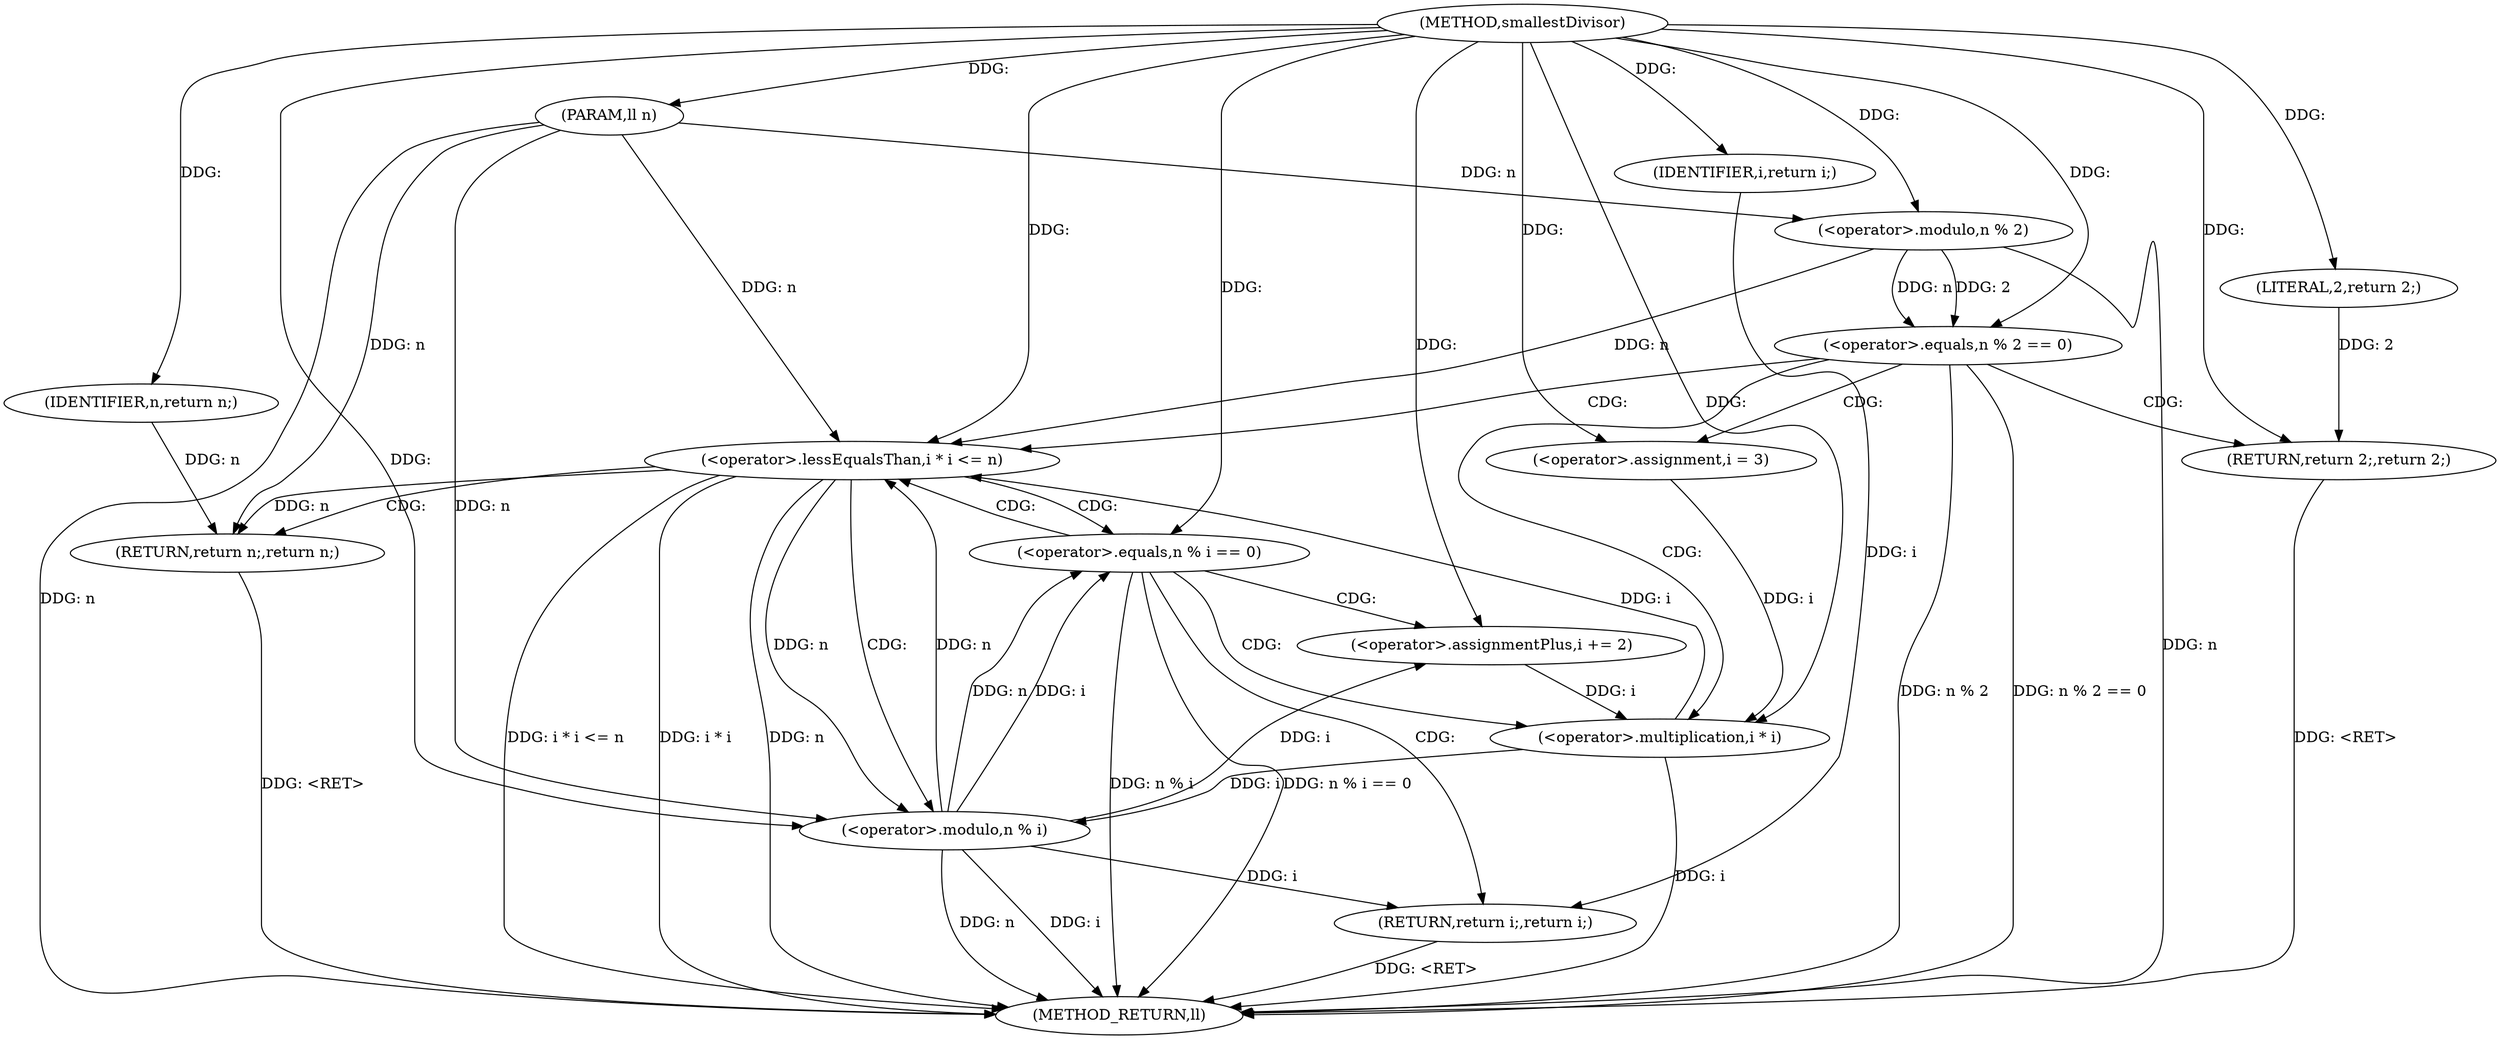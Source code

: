 digraph "smallestDivisor" {  
"1000263" [label = "(METHOD,smallestDivisor)" ]
"1000298" [label = "(METHOD_RETURN,ll)" ]
"1000264" [label = "(PARAM,ll n)" ]
"1000296" [label = "(RETURN,return n;,return n;)" ]
"1000267" [label = "(<operator>.equals,n % 2 == 0)" ]
"1000272" [label = "(RETURN,return 2;,return 2;)" ]
"1000276" [label = "(<operator>.assignment,i = 3)" ]
"1000279" [label = "(<operator>.lessEqualsThan,i * i <= n)" ]
"1000284" [label = "(<operator>.assignmentPlus,i += 2)" ]
"1000297" [label = "(IDENTIFIER,n,return n;)" ]
"1000273" [label = "(LITERAL,2,return 2;)" ]
"1000268" [label = "(<operator>.modulo,n % 2)" ]
"1000280" [label = "(<operator>.multiplication,i * i)" ]
"1000289" [label = "(<operator>.equals,n % i == 0)" ]
"1000294" [label = "(RETURN,return i;,return i;)" ]
"1000295" [label = "(IDENTIFIER,i,return i;)" ]
"1000290" [label = "(<operator>.modulo,n % i)" ]
  "1000296" -> "1000298"  [ label = "DDG: <RET>"] 
  "1000294" -> "1000298"  [ label = "DDG: <RET>"] 
  "1000272" -> "1000298"  [ label = "DDG: <RET>"] 
  "1000264" -> "1000298"  [ label = "DDG: n"] 
  "1000268" -> "1000298"  [ label = "DDG: n"] 
  "1000267" -> "1000298"  [ label = "DDG: n % 2"] 
  "1000267" -> "1000298"  [ label = "DDG: n % 2 == 0"] 
  "1000280" -> "1000298"  [ label = "DDG: i"] 
  "1000279" -> "1000298"  [ label = "DDG: i * i"] 
  "1000279" -> "1000298"  [ label = "DDG: n"] 
  "1000279" -> "1000298"  [ label = "DDG: i * i <= n"] 
  "1000290" -> "1000298"  [ label = "DDG: n"] 
  "1000290" -> "1000298"  [ label = "DDG: i"] 
  "1000289" -> "1000298"  [ label = "DDG: n % i"] 
  "1000289" -> "1000298"  [ label = "DDG: n % i == 0"] 
  "1000263" -> "1000264"  [ label = "DDG: "] 
  "1000297" -> "1000296"  [ label = "DDG: n"] 
  "1000279" -> "1000296"  [ label = "DDG: n"] 
  "1000264" -> "1000296"  [ label = "DDG: n"] 
  "1000273" -> "1000272"  [ label = "DDG: 2"] 
  "1000263" -> "1000272"  [ label = "DDG: "] 
  "1000263" -> "1000276"  [ label = "DDG: "] 
  "1000263" -> "1000284"  [ label = "DDG: "] 
  "1000263" -> "1000297"  [ label = "DDG: "] 
  "1000268" -> "1000267"  [ label = "DDG: n"] 
  "1000268" -> "1000267"  [ label = "DDG: 2"] 
  "1000263" -> "1000267"  [ label = "DDG: "] 
  "1000263" -> "1000273"  [ label = "DDG: "] 
  "1000280" -> "1000279"  [ label = "DDG: i"] 
  "1000268" -> "1000279"  [ label = "DDG: n"] 
  "1000290" -> "1000279"  [ label = "DDG: n"] 
  "1000264" -> "1000279"  [ label = "DDG: n"] 
  "1000263" -> "1000279"  [ label = "DDG: "] 
  "1000290" -> "1000284"  [ label = "DDG: i"] 
  "1000264" -> "1000268"  [ label = "DDG: n"] 
  "1000263" -> "1000268"  [ label = "DDG: "] 
  "1000276" -> "1000280"  [ label = "DDG: i"] 
  "1000284" -> "1000280"  [ label = "DDG: i"] 
  "1000263" -> "1000280"  [ label = "DDG: "] 
  "1000295" -> "1000294"  [ label = "DDG: i"] 
  "1000290" -> "1000294"  [ label = "DDG: i"] 
  "1000290" -> "1000289"  [ label = "DDG: n"] 
  "1000290" -> "1000289"  [ label = "DDG: i"] 
  "1000263" -> "1000289"  [ label = "DDG: "] 
  "1000263" -> "1000295"  [ label = "DDG: "] 
  "1000279" -> "1000290"  [ label = "DDG: n"] 
  "1000264" -> "1000290"  [ label = "DDG: n"] 
  "1000263" -> "1000290"  [ label = "DDG: "] 
  "1000280" -> "1000290"  [ label = "DDG: i"] 
  "1000267" -> "1000276"  [ label = "CDG: "] 
  "1000267" -> "1000272"  [ label = "CDG: "] 
  "1000267" -> "1000279"  [ label = "CDG: "] 
  "1000267" -> "1000280"  [ label = "CDG: "] 
  "1000279" -> "1000296"  [ label = "CDG: "] 
  "1000279" -> "1000290"  [ label = "CDG: "] 
  "1000279" -> "1000289"  [ label = "CDG: "] 
  "1000289" -> "1000294"  [ label = "CDG: "] 
  "1000289" -> "1000284"  [ label = "CDG: "] 
  "1000289" -> "1000279"  [ label = "CDG: "] 
  "1000289" -> "1000280"  [ label = "CDG: "] 
}
